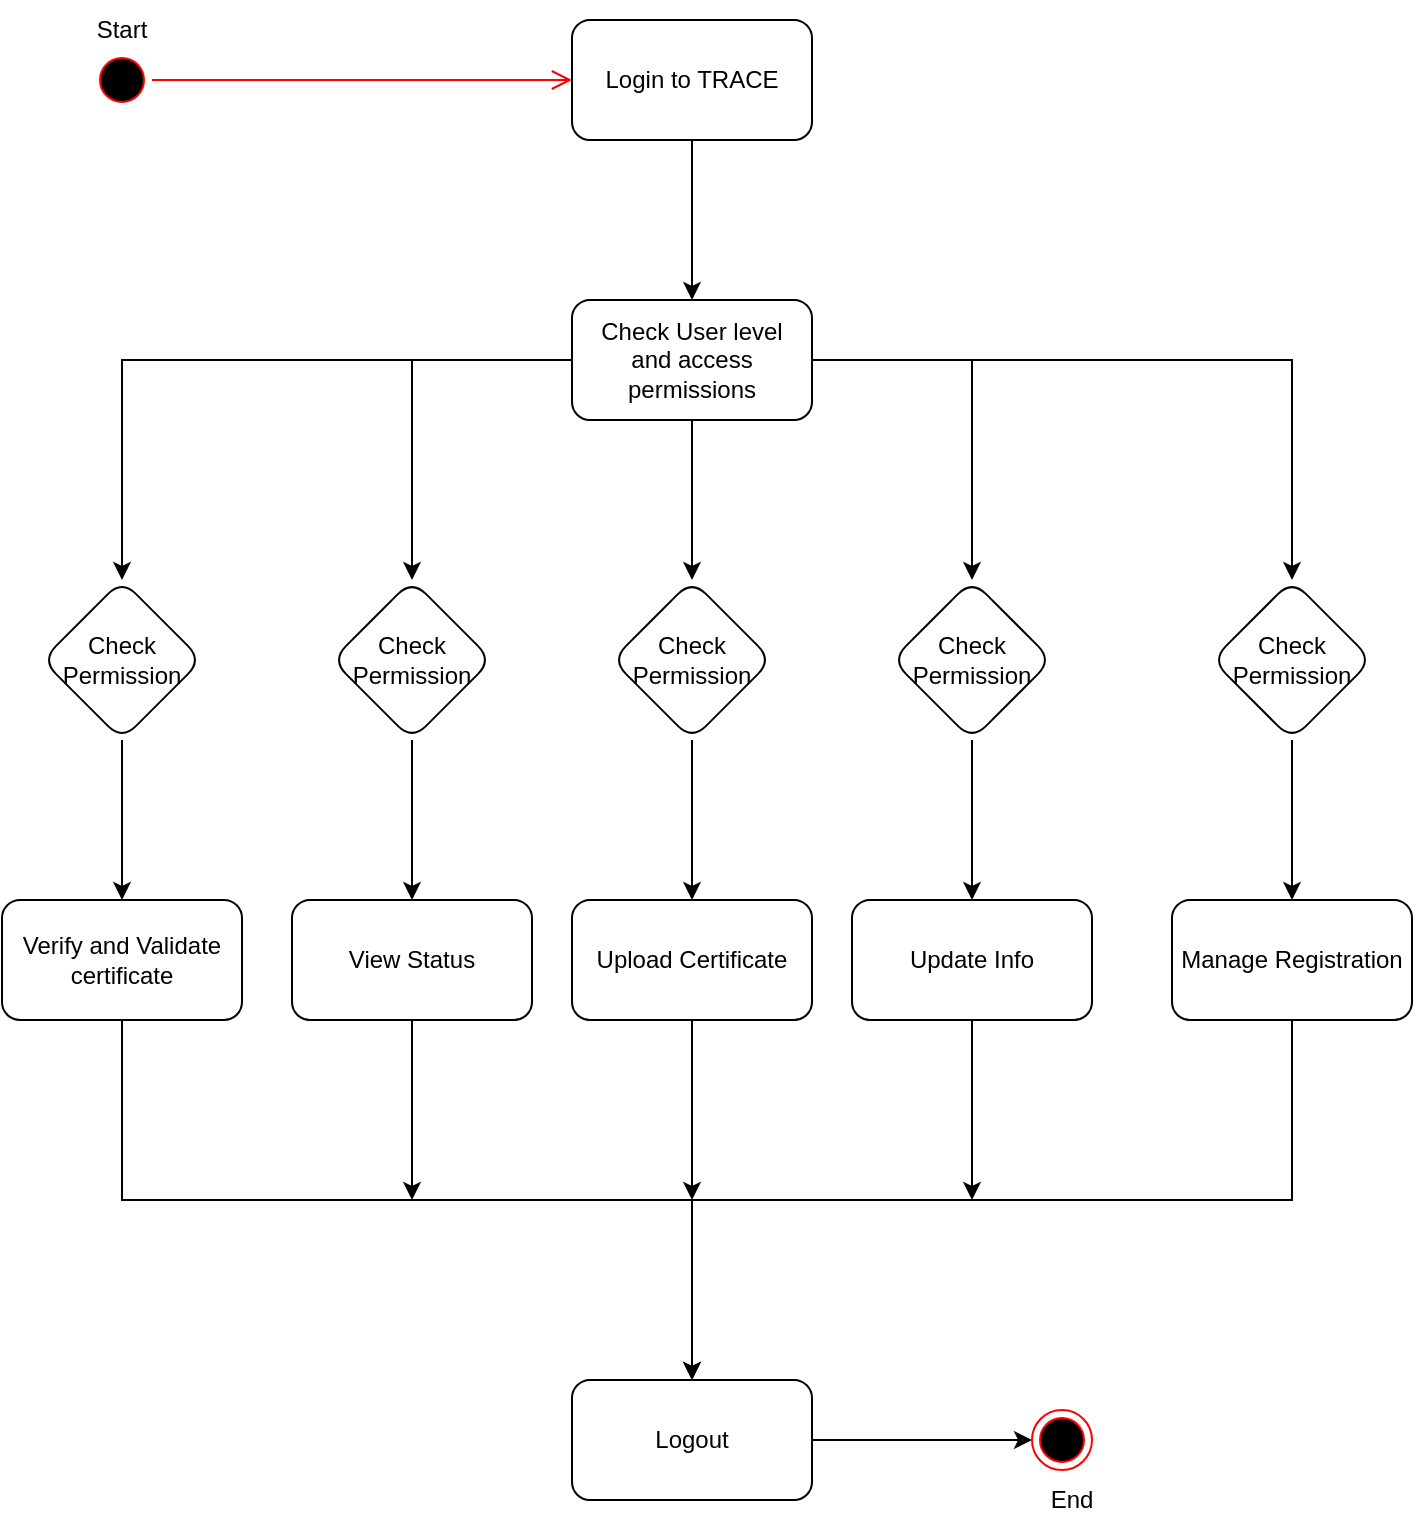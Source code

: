 <mxfile version="21.2.1" type="google">
  <diagram name="Page-1" id="2YBvvXClWsGukQMizWep">
    <mxGraphModel grid="1" page="1" gridSize="10" guides="1" tooltips="1" connect="1" arrows="1" fold="1" pageScale="1" pageWidth="850" pageHeight="1100" math="0" shadow="0">
      <root>
        <mxCell id="0" />
        <mxCell id="1" parent="0" />
        <mxCell id="YZprFVQo6bopOj7Zki63-2" value="" style="ellipse;html=1;shape=startState;fillColor=#000000;strokeColor=#ff0000;" vertex="1" parent="1">
          <mxGeometry x="120" y="95" width="30" height="30" as="geometry" />
        </mxCell>
        <mxCell id="YZprFVQo6bopOj7Zki63-3" value="" style="edgeStyle=orthogonalEdgeStyle;html=1;verticalAlign=bottom;endArrow=open;endSize=8;strokeColor=#ff0000;rounded=0;entryX=0;entryY=0.5;entryDx=0;entryDy=0;" edge="1" parent="1" source="YZprFVQo6bopOj7Zki63-2" target="YZprFVQo6bopOj7Zki63-4">
          <mxGeometry relative="1" as="geometry">
            <mxPoint x="220" y="105" as="targetPoint" />
          </mxGeometry>
        </mxCell>
        <mxCell id="CgbZnJTE79zO5SIM5HPh-2" value="" style="edgeStyle=orthogonalEdgeStyle;rounded=0;orthogonalLoop=1;jettySize=auto;html=1;" edge="1" parent="1" source="YZprFVQo6bopOj7Zki63-4" target="CgbZnJTE79zO5SIM5HPh-1">
          <mxGeometry relative="1" as="geometry" />
        </mxCell>
        <mxCell id="YZprFVQo6bopOj7Zki63-4" value="Login to TRACE" style="rounded=1;whiteSpace=wrap;html=1;" vertex="1" parent="1">
          <mxGeometry x="360" y="80" width="120" height="60" as="geometry" />
        </mxCell>
        <mxCell id="CgbZnJTE79zO5SIM5HPh-5" value="" style="edgeStyle=orthogonalEdgeStyle;rounded=0;orthogonalLoop=1;jettySize=auto;html=1;" edge="1" parent="1" source="CgbZnJTE79zO5SIM5HPh-1" target="CgbZnJTE79zO5SIM5HPh-4">
          <mxGeometry relative="1" as="geometry" />
        </mxCell>
        <mxCell id="CgbZnJTE79zO5SIM5HPh-12" value="" style="edgeStyle=orthogonalEdgeStyle;rounded=0;orthogonalLoop=1;jettySize=auto;html=1;" edge="1" parent="1" source="CgbZnJTE79zO5SIM5HPh-1" target="CgbZnJTE79zO5SIM5HPh-11">
          <mxGeometry relative="1" as="geometry" />
        </mxCell>
        <mxCell id="CgbZnJTE79zO5SIM5HPh-16" value="" style="edgeStyle=orthogonalEdgeStyle;rounded=0;orthogonalLoop=1;jettySize=auto;html=1;" edge="1" parent="1" source="CgbZnJTE79zO5SIM5HPh-1" target="CgbZnJTE79zO5SIM5HPh-15">
          <mxGeometry relative="1" as="geometry" />
        </mxCell>
        <mxCell id="CgbZnJTE79zO5SIM5HPh-22" value="" style="edgeStyle=orthogonalEdgeStyle;rounded=0;orthogonalLoop=1;jettySize=auto;html=1;" edge="1" parent="1" source="CgbZnJTE79zO5SIM5HPh-1" target="CgbZnJTE79zO5SIM5HPh-21">
          <mxGeometry relative="1" as="geometry" />
        </mxCell>
        <mxCell id="CgbZnJTE79zO5SIM5HPh-26" value="" style="edgeStyle=orthogonalEdgeStyle;rounded=0;orthogonalLoop=1;jettySize=auto;html=1;" edge="1" parent="1" source="CgbZnJTE79zO5SIM5HPh-1" target="CgbZnJTE79zO5SIM5HPh-25">
          <mxGeometry relative="1" as="geometry" />
        </mxCell>
        <mxCell id="CgbZnJTE79zO5SIM5HPh-1" value="&lt;div&gt;Check User level&lt;/div&gt;&lt;div&gt;and access permissions&lt;br&gt;&lt;/div&gt;" style="whiteSpace=wrap;html=1;rounded=1;" vertex="1" parent="1">
          <mxGeometry x="360" y="220" width="120" height="60" as="geometry" />
        </mxCell>
        <mxCell id="CgbZnJTE79zO5SIM5HPh-8" value="" style="edgeStyle=orthogonalEdgeStyle;rounded=0;orthogonalLoop=1;jettySize=auto;html=1;" edge="1" parent="1" source="CgbZnJTE79zO5SIM5HPh-4" target="CgbZnJTE79zO5SIM5HPh-7">
          <mxGeometry relative="1" as="geometry" />
        </mxCell>
        <mxCell id="CgbZnJTE79zO5SIM5HPh-4" value="Check Permission" style="rhombus;whiteSpace=wrap;html=1;rounded=1;" vertex="1" parent="1">
          <mxGeometry x="380" y="360" width="80" height="80" as="geometry" />
        </mxCell>
        <mxCell id="CgbZnJTE79zO5SIM5HPh-33" style="edgeStyle=orthogonalEdgeStyle;rounded=0;orthogonalLoop=1;jettySize=auto;html=1;exitX=0.5;exitY=1;exitDx=0;exitDy=0;" edge="1" parent="1" source="CgbZnJTE79zO5SIM5HPh-7">
          <mxGeometry relative="1" as="geometry">
            <mxPoint x="420" y="670" as="targetPoint" />
          </mxGeometry>
        </mxCell>
        <mxCell id="CgbZnJTE79zO5SIM5HPh-7" value="Upload Certificate" style="whiteSpace=wrap;html=1;rounded=1;" vertex="1" parent="1">
          <mxGeometry x="360" y="520" width="120" height="60" as="geometry" />
        </mxCell>
        <mxCell id="CgbZnJTE79zO5SIM5HPh-14" value="" style="edgeStyle=orthogonalEdgeStyle;rounded=0;orthogonalLoop=1;jettySize=auto;html=1;" edge="1" parent="1" source="CgbZnJTE79zO5SIM5HPh-11" target="CgbZnJTE79zO5SIM5HPh-13">
          <mxGeometry relative="1" as="geometry" />
        </mxCell>
        <mxCell id="CgbZnJTE79zO5SIM5HPh-11" value="Check Permission" style="rhombus;whiteSpace=wrap;html=1;rounded=1;" vertex="1" parent="1">
          <mxGeometry x="240" y="360" width="80" height="80" as="geometry" />
        </mxCell>
        <mxCell id="CgbZnJTE79zO5SIM5HPh-31" style="edgeStyle=orthogonalEdgeStyle;rounded=0;orthogonalLoop=1;jettySize=auto;html=1;exitX=0.5;exitY=1;exitDx=0;exitDy=0;" edge="1" parent="1" source="CgbZnJTE79zO5SIM5HPh-13">
          <mxGeometry relative="1" as="geometry">
            <mxPoint x="280" y="670" as="targetPoint" />
          </mxGeometry>
        </mxCell>
        <mxCell id="CgbZnJTE79zO5SIM5HPh-13" value="View Status" style="whiteSpace=wrap;html=1;rounded=1;" vertex="1" parent="1">
          <mxGeometry x="220" y="520" width="120" height="60" as="geometry" />
        </mxCell>
        <mxCell id="CgbZnJTE79zO5SIM5HPh-18" value="" style="edgeStyle=orthogonalEdgeStyle;rounded=0;orthogonalLoop=1;jettySize=auto;html=1;" edge="1" parent="1" source="CgbZnJTE79zO5SIM5HPh-15" target="CgbZnJTE79zO5SIM5HPh-17">
          <mxGeometry relative="1" as="geometry" />
        </mxCell>
        <mxCell id="CgbZnJTE79zO5SIM5HPh-15" value="Check Permission" style="rhombus;whiteSpace=wrap;html=1;rounded=1;" vertex="1" parent="1">
          <mxGeometry x="520" y="360" width="80" height="80" as="geometry" />
        </mxCell>
        <mxCell id="CgbZnJTE79zO5SIM5HPh-34" style="edgeStyle=orthogonalEdgeStyle;rounded=0;orthogonalLoop=1;jettySize=auto;html=1;exitX=0.5;exitY=1;exitDx=0;exitDy=0;" edge="1" parent="1" source="CgbZnJTE79zO5SIM5HPh-17">
          <mxGeometry relative="1" as="geometry">
            <mxPoint x="560" y="670" as="targetPoint" />
          </mxGeometry>
        </mxCell>
        <mxCell id="CgbZnJTE79zO5SIM5HPh-17" value="Update Info" style="whiteSpace=wrap;html=1;rounded=1;" vertex="1" parent="1">
          <mxGeometry x="500" y="520" width="120" height="60" as="geometry" />
        </mxCell>
        <mxCell id="CgbZnJTE79zO5SIM5HPh-24" value="" style="edgeStyle=orthogonalEdgeStyle;rounded=0;orthogonalLoop=1;jettySize=auto;html=1;" edge="1" parent="1" source="CgbZnJTE79zO5SIM5HPh-21" target="CgbZnJTE79zO5SIM5HPh-23">
          <mxGeometry relative="1" as="geometry" />
        </mxCell>
        <mxCell id="CgbZnJTE79zO5SIM5HPh-21" value="Check Permission" style="rhombus;whiteSpace=wrap;html=1;rounded=1;" vertex="1" parent="1">
          <mxGeometry x="680" y="360" width="80" height="80" as="geometry" />
        </mxCell>
        <mxCell id="CgbZnJTE79zO5SIM5HPh-32" style="edgeStyle=orthogonalEdgeStyle;rounded=0;orthogonalLoop=1;jettySize=auto;html=1;exitX=0.5;exitY=1;exitDx=0;exitDy=0;entryX=0.5;entryY=0;entryDx=0;entryDy=0;" edge="1" parent="1" source="CgbZnJTE79zO5SIM5HPh-23" target="CgbZnJTE79zO5SIM5HPh-29">
          <mxGeometry relative="1" as="geometry" />
        </mxCell>
        <mxCell id="CgbZnJTE79zO5SIM5HPh-23" value="Manage Registration" style="whiteSpace=wrap;html=1;rounded=1;" vertex="1" parent="1">
          <mxGeometry x="660" y="520" width="120" height="60" as="geometry" />
        </mxCell>
        <mxCell id="CgbZnJTE79zO5SIM5HPh-28" value="" style="edgeStyle=orthogonalEdgeStyle;rounded=0;orthogonalLoop=1;jettySize=auto;html=1;" edge="1" parent="1" source="CgbZnJTE79zO5SIM5HPh-25" target="CgbZnJTE79zO5SIM5HPh-27">
          <mxGeometry relative="1" as="geometry" />
        </mxCell>
        <mxCell id="CgbZnJTE79zO5SIM5HPh-25" value="Check Permission" style="rhombus;whiteSpace=wrap;html=1;rounded=1;" vertex="1" parent="1">
          <mxGeometry x="95" y="360" width="80" height="80" as="geometry" />
        </mxCell>
        <mxCell id="CgbZnJTE79zO5SIM5HPh-30" style="edgeStyle=orthogonalEdgeStyle;rounded=0;orthogonalLoop=1;jettySize=auto;html=1;exitX=0.5;exitY=1;exitDx=0;exitDy=0;entryX=0.5;entryY=0;entryDx=0;entryDy=0;" edge="1" parent="1" source="CgbZnJTE79zO5SIM5HPh-27" target="CgbZnJTE79zO5SIM5HPh-29">
          <mxGeometry relative="1" as="geometry" />
        </mxCell>
        <mxCell id="CgbZnJTE79zO5SIM5HPh-27" value="Verify and Validate certificate" style="whiteSpace=wrap;html=1;rounded=1;" vertex="1" parent="1">
          <mxGeometry x="75" y="520" width="120" height="60" as="geometry" />
        </mxCell>
        <mxCell id="CgbZnJTE79zO5SIM5HPh-36" style="edgeStyle=orthogonalEdgeStyle;rounded=0;orthogonalLoop=1;jettySize=auto;html=1;exitX=1;exitY=0.5;exitDx=0;exitDy=0;entryX=0;entryY=0.5;entryDx=0;entryDy=0;" edge="1" parent="1" source="CgbZnJTE79zO5SIM5HPh-29" target="CgbZnJTE79zO5SIM5HPh-35">
          <mxGeometry relative="1" as="geometry" />
        </mxCell>
        <mxCell id="CgbZnJTE79zO5SIM5HPh-29" value="Logout" style="rounded=1;whiteSpace=wrap;html=1;" vertex="1" parent="1">
          <mxGeometry x="360" y="760" width="120" height="60" as="geometry" />
        </mxCell>
        <mxCell id="CgbZnJTE79zO5SIM5HPh-35" value="" style="ellipse;html=1;shape=endState;fillColor=#000000;strokeColor=#ff0000;" vertex="1" parent="1">
          <mxGeometry x="590" y="775" width="30" height="30" as="geometry" />
        </mxCell>
        <mxCell id="CgbZnJTE79zO5SIM5HPh-37" value="Start" style="text;html=1;strokeColor=none;fillColor=none;align=center;verticalAlign=middle;whiteSpace=wrap;rounded=0;" vertex="1" parent="1">
          <mxGeometry x="105" y="70" width="60" height="30" as="geometry" />
        </mxCell>
        <mxCell id="CgbZnJTE79zO5SIM5HPh-38" value="End" style="text;html=1;strokeColor=none;fillColor=none;align=center;verticalAlign=middle;whiteSpace=wrap;rounded=0;" vertex="1" parent="1">
          <mxGeometry x="580" y="805" width="60" height="30" as="geometry" />
        </mxCell>
      </root>
    </mxGraphModel>
  </diagram>
</mxfile>
